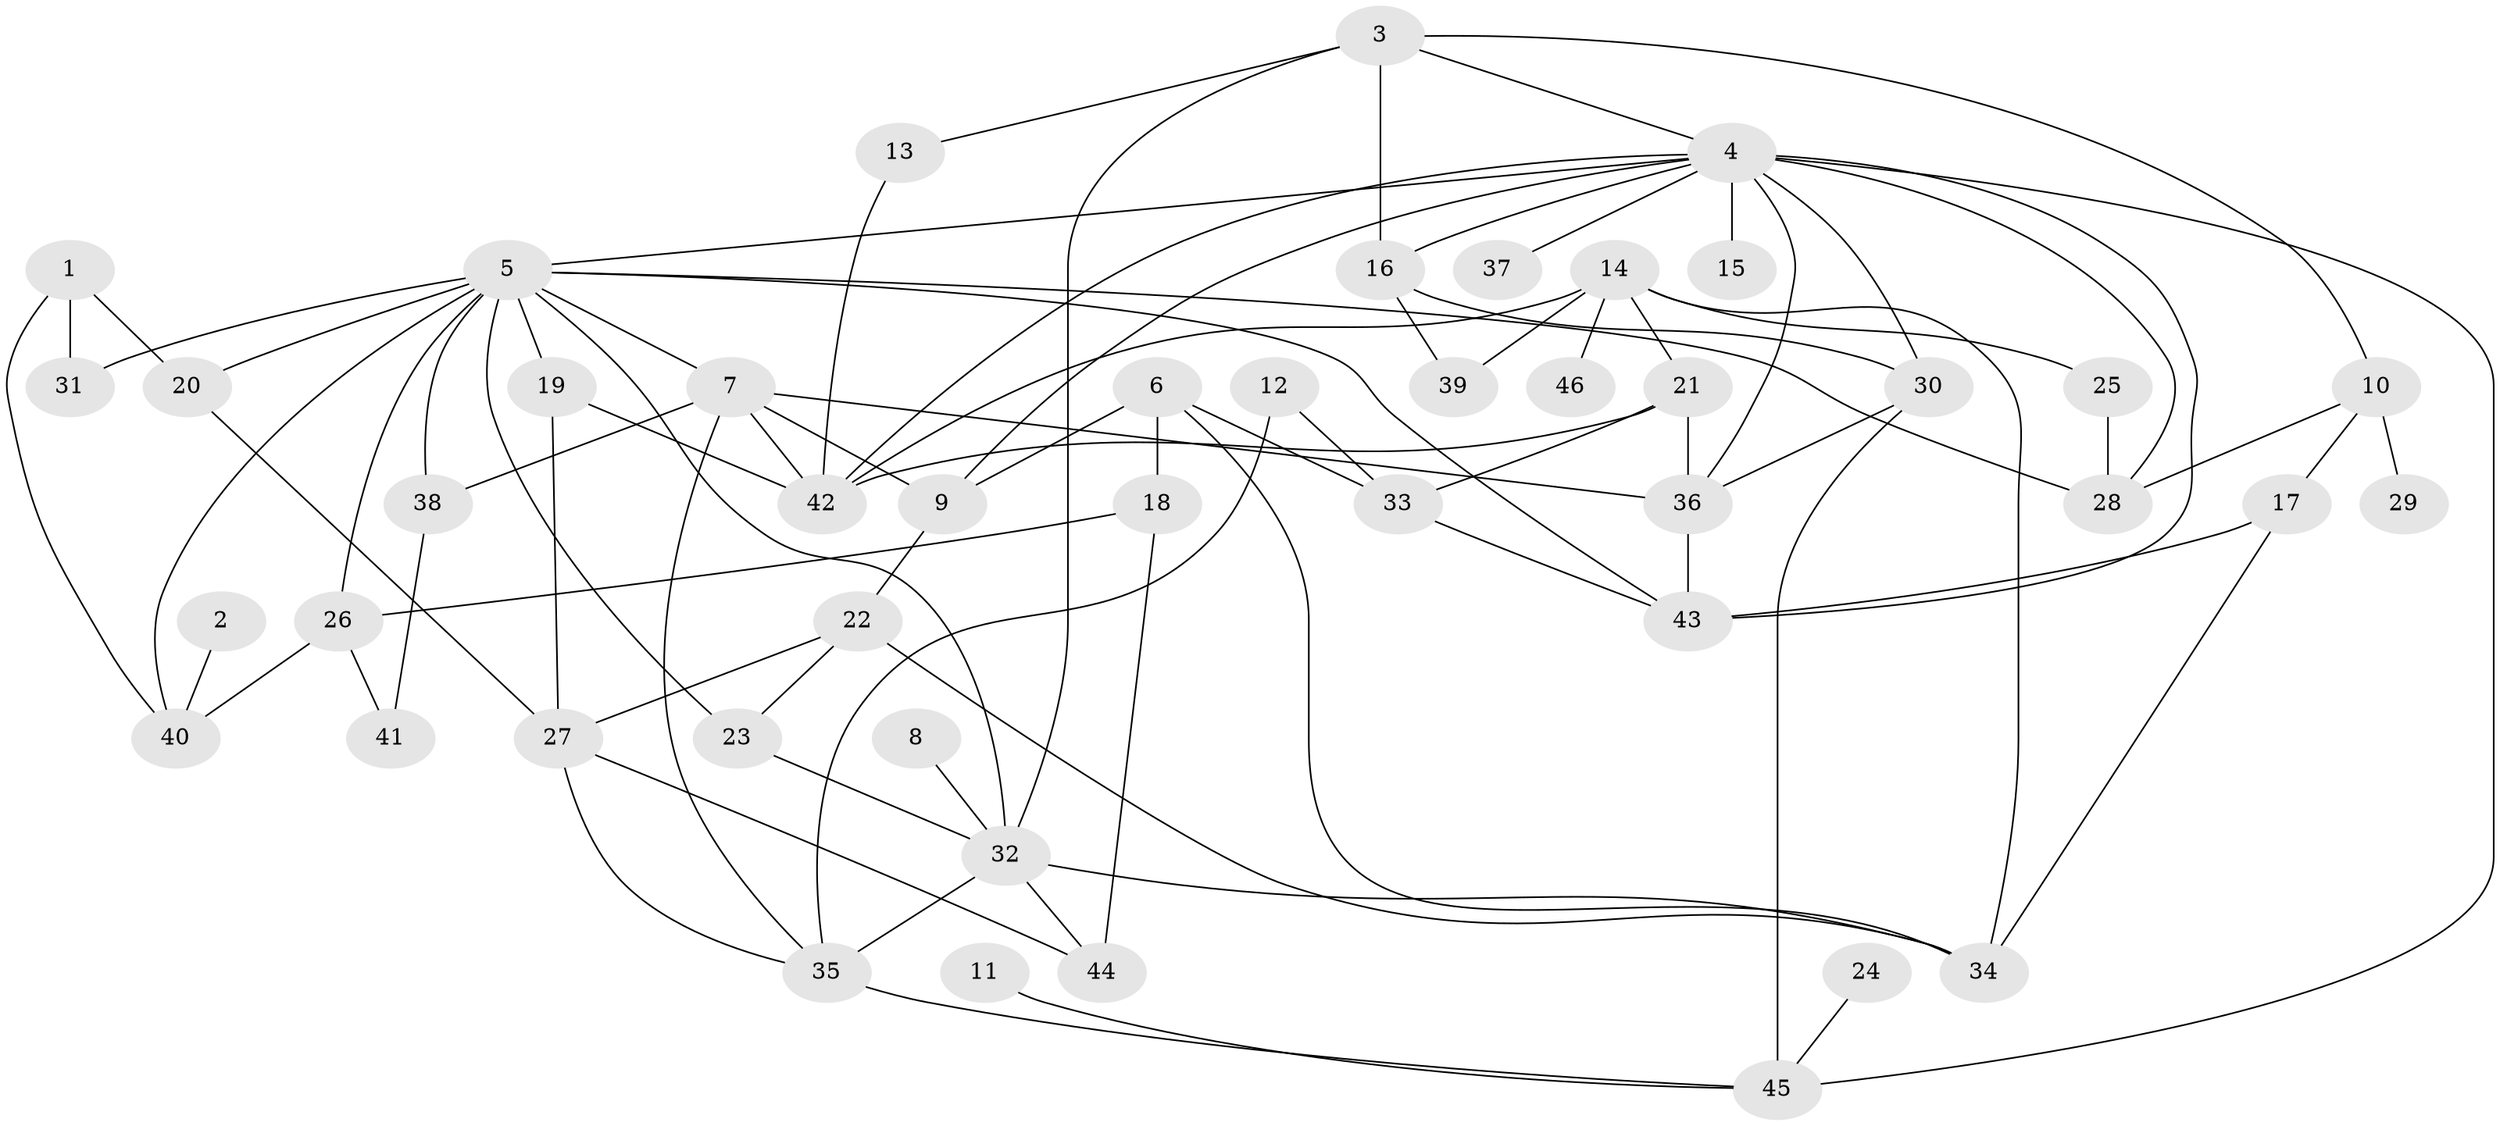 // original degree distribution, {6: 0.054945054945054944, 4: 0.16483516483516483, 9: 0.01098901098901099, 3: 0.21978021978021978, 1: 0.1978021978021978, 5: 0.0989010989010989, 2: 0.25274725274725274}
// Generated by graph-tools (version 1.1) at 2025/25/03/09/25 03:25:26]
// undirected, 46 vertices, 86 edges
graph export_dot {
graph [start="1"]
  node [color=gray90,style=filled];
  1;
  2;
  3;
  4;
  5;
  6;
  7;
  8;
  9;
  10;
  11;
  12;
  13;
  14;
  15;
  16;
  17;
  18;
  19;
  20;
  21;
  22;
  23;
  24;
  25;
  26;
  27;
  28;
  29;
  30;
  31;
  32;
  33;
  34;
  35;
  36;
  37;
  38;
  39;
  40;
  41;
  42;
  43;
  44;
  45;
  46;
  1 -- 20 [weight=1.0];
  1 -- 31 [weight=1.0];
  1 -- 40 [weight=1.0];
  2 -- 40 [weight=1.0];
  3 -- 4 [weight=1.0];
  3 -- 10 [weight=1.0];
  3 -- 13 [weight=1.0];
  3 -- 16 [weight=1.0];
  3 -- 32 [weight=1.0];
  4 -- 5 [weight=1.0];
  4 -- 9 [weight=1.0];
  4 -- 15 [weight=1.0];
  4 -- 16 [weight=1.0];
  4 -- 28 [weight=2.0];
  4 -- 30 [weight=1.0];
  4 -- 36 [weight=1.0];
  4 -- 37 [weight=1.0];
  4 -- 42 [weight=1.0];
  4 -- 43 [weight=1.0];
  4 -- 45 [weight=1.0];
  5 -- 7 [weight=1.0];
  5 -- 19 [weight=1.0];
  5 -- 20 [weight=1.0];
  5 -- 23 [weight=1.0];
  5 -- 26 [weight=1.0];
  5 -- 28 [weight=1.0];
  5 -- 31 [weight=1.0];
  5 -- 32 [weight=1.0];
  5 -- 38 [weight=1.0];
  5 -- 40 [weight=1.0];
  5 -- 43 [weight=1.0];
  6 -- 9 [weight=1.0];
  6 -- 18 [weight=1.0];
  6 -- 33 [weight=1.0];
  6 -- 34 [weight=1.0];
  7 -- 9 [weight=1.0];
  7 -- 35 [weight=1.0];
  7 -- 36 [weight=1.0];
  7 -- 38 [weight=1.0];
  7 -- 42 [weight=1.0];
  8 -- 32 [weight=1.0];
  9 -- 22 [weight=1.0];
  10 -- 17 [weight=1.0];
  10 -- 28 [weight=1.0];
  10 -- 29 [weight=1.0];
  11 -- 45 [weight=1.0];
  12 -- 33 [weight=1.0];
  12 -- 35 [weight=1.0];
  13 -- 42 [weight=1.0];
  14 -- 21 [weight=1.0];
  14 -- 25 [weight=2.0];
  14 -- 34 [weight=1.0];
  14 -- 39 [weight=1.0];
  14 -- 42 [weight=1.0];
  14 -- 46 [weight=1.0];
  16 -- 30 [weight=1.0];
  16 -- 39 [weight=1.0];
  17 -- 34 [weight=1.0];
  17 -- 43 [weight=1.0];
  18 -- 26 [weight=1.0];
  18 -- 44 [weight=1.0];
  19 -- 27 [weight=1.0];
  19 -- 42 [weight=1.0];
  20 -- 27 [weight=1.0];
  21 -- 33 [weight=1.0];
  21 -- 36 [weight=1.0];
  21 -- 42 [weight=1.0];
  22 -- 23 [weight=1.0];
  22 -- 27 [weight=1.0];
  22 -- 34 [weight=1.0];
  23 -- 32 [weight=1.0];
  24 -- 45 [weight=1.0];
  25 -- 28 [weight=1.0];
  26 -- 40 [weight=1.0];
  26 -- 41 [weight=1.0];
  27 -- 35 [weight=1.0];
  27 -- 44 [weight=1.0];
  30 -- 36 [weight=1.0];
  30 -- 45 [weight=1.0];
  32 -- 34 [weight=1.0];
  32 -- 35 [weight=1.0];
  32 -- 44 [weight=1.0];
  33 -- 43 [weight=1.0];
  35 -- 45 [weight=1.0];
  36 -- 43 [weight=1.0];
  38 -- 41 [weight=1.0];
}
